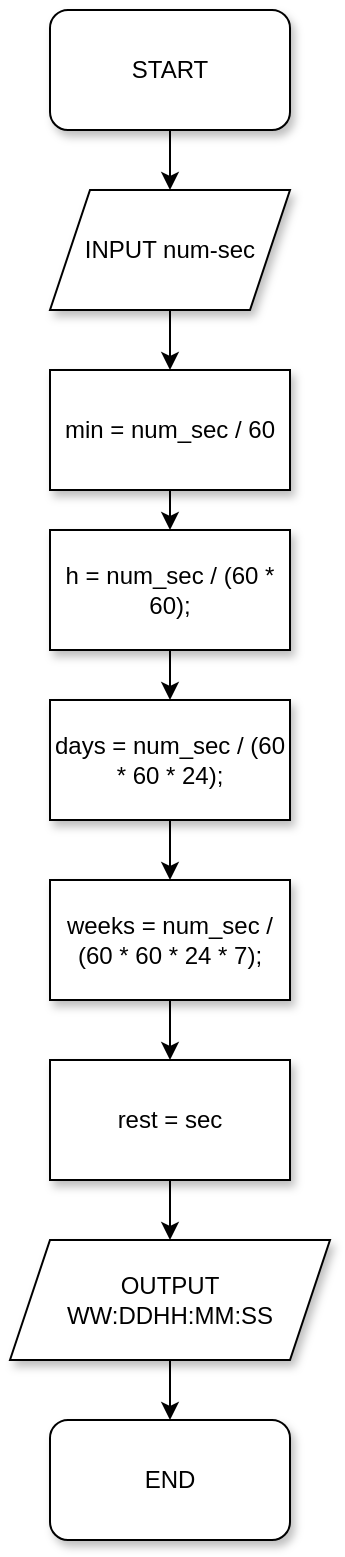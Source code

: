 <mxfile>
    <diagram id="8G_vYXlqRbvo3Z48Ug5y" name="Seconds">
        <mxGraphModel dx="739" dy="924" grid="1" gridSize="10" guides="1" tooltips="1" connect="1" arrows="1" fold="1" page="1" pageScale="1" pageWidth="827" pageHeight="1169" math="0" shadow="0">
            <root>
                <mxCell id="0"/>
                <mxCell id="1" parent="0"/>
                <mxCell id="43" value="" style="edgeStyle=none;html=1;" parent="1" source="44" target="46" edge="1">
                    <mxGeometry relative="1" as="geometry"/>
                </mxCell>
                <mxCell id="44" value="START" style="rounded=1;whiteSpace=wrap;html=1;shadow=1;" parent="1" vertex="1">
                    <mxGeometry x="300" y="20" width="120" height="60" as="geometry"/>
                </mxCell>
                <mxCell id="45" value="" style="edgeStyle=none;html=1;" parent="1" source="46" target="57" edge="1">
                    <mxGeometry relative="1" as="geometry"/>
                </mxCell>
                <mxCell id="46" value="INPUT num-sec" style="shape=parallelogram;perimeter=parallelogramPerimeter;whiteSpace=wrap;html=1;fixedSize=1;shadow=1;" parent="1" vertex="1">
                    <mxGeometry x="300" y="110" width="120" height="60" as="geometry"/>
                </mxCell>
                <mxCell id="47" value="" style="edgeStyle=none;html=1;" parent="1" source="48" target="50" edge="1">
                    <mxGeometry relative="1" as="geometry"/>
                </mxCell>
                <mxCell id="48" value="days = num_sec / (60 * 60 * 24);" style="rounded=0;whiteSpace=wrap;html=1;shadow=1;" parent="1" vertex="1">
                    <mxGeometry x="300" y="365" width="120" height="60" as="geometry"/>
                </mxCell>
                <mxCell id="49" value="" style="edgeStyle=none;html=1;" parent="1" source="50" target="52" edge="1">
                    <mxGeometry relative="1" as="geometry"/>
                </mxCell>
                <mxCell id="50" value="weeks = num_sec / (60 * 60 * 24 * 7);" style="rounded=0;whiteSpace=wrap;html=1;shadow=1;" parent="1" vertex="1">
                    <mxGeometry x="300" y="455" width="120" height="60" as="geometry"/>
                </mxCell>
                <mxCell id="51" value="" style="edgeStyle=none;html=1;" parent="1" source="52" target="54" edge="1">
                    <mxGeometry relative="1" as="geometry"/>
                </mxCell>
                <mxCell id="52" value="rest = sec" style="whiteSpace=wrap;html=1;rounded=0;shadow=1;" parent="1" vertex="1">
                    <mxGeometry x="300" y="545" width="120" height="60" as="geometry"/>
                </mxCell>
                <mxCell id="53" value="" style="edgeStyle=none;html=1;" parent="1" source="54" target="55" edge="1">
                    <mxGeometry relative="1" as="geometry"/>
                </mxCell>
                <mxCell id="54" value="OUTPUT&lt;br&gt;WW:DDHH:MM:SS" style="shape=parallelogram;perimeter=parallelogramPerimeter;whiteSpace=wrap;html=1;fixedSize=1;shadow=1;" parent="1" vertex="1">
                    <mxGeometry x="280" y="635" width="160" height="60" as="geometry"/>
                </mxCell>
                <mxCell id="55" value="END" style="rounded=1;whiteSpace=wrap;html=1;shadow=1;" parent="1" vertex="1">
                    <mxGeometry x="300" y="725" width="120" height="60" as="geometry"/>
                </mxCell>
                <mxCell id="56" value="" style="edgeStyle=none;html=1;" parent="1" source="57" target="59" edge="1">
                    <mxGeometry relative="1" as="geometry"/>
                </mxCell>
                <mxCell id="57" value="min = num_sec / 60" style="rounded=0;whiteSpace=wrap;html=1;shadow=1;" parent="1" vertex="1">
                    <mxGeometry x="300" y="200" width="120" height="60" as="geometry"/>
                </mxCell>
                <mxCell id="58" style="edgeStyle=none;html=1;exitX=0.5;exitY=1;exitDx=0;exitDy=0;entryX=0.5;entryY=0;entryDx=0;entryDy=0;" parent="1" source="59" target="48" edge="1">
                    <mxGeometry relative="1" as="geometry"/>
                </mxCell>
                <mxCell id="59" value="&lt;div&gt;h = num_sec / (60 * 60);&lt;/div&gt;" style="whiteSpace=wrap;html=1;rounded=0;shadow=1;" parent="1" vertex="1">
                    <mxGeometry x="300" y="280" width="120" height="60" as="geometry"/>
                </mxCell>
            </root>
        </mxGraphModel>
    </diagram>
    <diagram name="Bankomat" id="nQ5wcYC22-5y_1EbGGsq">
        <mxGraphModel dx="1368" dy="729" grid="1" gridSize="10" guides="1" tooltips="1" connect="1" arrows="1" fold="1" page="1" pageScale="1" pageWidth="827" pageHeight="1169" math="0" shadow="0">
            <root>
                <mxCell id="8v0-QopsiBhk3ZWOKwfA-0"/>
                <mxCell id="8v0-QopsiBhk3ZWOKwfA-1" parent="8v0-QopsiBhk3ZWOKwfA-0"/>
                <mxCell id="8v0-QopsiBhk3ZWOKwfA-2" value="" style="edgeStyle=none;html=1;" parent="8v0-QopsiBhk3ZWOKwfA-1" source="8v0-QopsiBhk3ZWOKwfA-3" target="8v0-QopsiBhk3ZWOKwfA-5" edge="1">
                    <mxGeometry relative="1" as="geometry"/>
                </mxCell>
                <mxCell id="8v0-QopsiBhk3ZWOKwfA-3" value="START" style="rounded=1;whiteSpace=wrap;html=1;shadow=1;" parent="8v0-QopsiBhk3ZWOKwfA-1" vertex="1">
                    <mxGeometry x="300" y="20" width="120" height="60" as="geometry"/>
                </mxCell>
                <mxCell id="lT7gBd4ZMB-YCuflQfpP-1" style="edgeStyle=none;html=1;exitX=0.5;exitY=1;exitDx=0;exitDy=0;entryX=0.5;entryY=0;entryDx=0;entryDy=0;" parent="8v0-QopsiBhk3ZWOKwfA-1" source="8v0-QopsiBhk3ZWOKwfA-5" target="lT7gBd4ZMB-YCuflQfpP-0" edge="1">
                    <mxGeometry relative="1" as="geometry"/>
                </mxCell>
                <mxCell id="8v0-QopsiBhk3ZWOKwfA-5" value="INPUT num" style="shape=parallelogram;perimeter=parallelogramPerimeter;whiteSpace=wrap;html=1;fixedSize=1;shadow=1;" parent="8v0-QopsiBhk3ZWOKwfA-1" vertex="1">
                    <mxGeometry x="300" y="110" width="120" height="60" as="geometry"/>
                </mxCell>
                <mxCell id="8v0-QopsiBhk3ZWOKwfA-6" value="" style="edgeStyle=none;html=1;" parent="8v0-QopsiBhk3ZWOKwfA-1" source="8v0-QopsiBhk3ZWOKwfA-7" target="8v0-QopsiBhk3ZWOKwfA-9" edge="1">
                    <mxGeometry relative="1" as="geometry"/>
                </mxCell>
                <mxCell id="8v0-QopsiBhk3ZWOKwfA-7" value="count20 = rest / 20" style="rounded=0;whiteSpace=wrap;html=1;shadow=1;" parent="8v0-QopsiBhk3ZWOKwfA-1" vertex="1">
                    <mxGeometry x="300" y="485" width="120" height="60" as="geometry"/>
                </mxCell>
                <mxCell id="8v0-QopsiBhk3ZWOKwfA-8" value="" style="edgeStyle=none;html=1;" parent="8v0-QopsiBhk3ZWOKwfA-1" source="8v0-QopsiBhk3ZWOKwfA-9" edge="1">
                    <mxGeometry relative="1" as="geometry">
                        <mxPoint x="360" y="665" as="targetPoint"/>
                    </mxGeometry>
                </mxCell>
                <mxCell id="8v0-QopsiBhk3ZWOKwfA-9" value="count10 = rest / 10" style="rounded=0;whiteSpace=wrap;html=1;shadow=1;" parent="8v0-QopsiBhk3ZWOKwfA-1" vertex="1">
                    <mxGeometry x="300" y="575" width="120" height="60" as="geometry"/>
                </mxCell>
                <mxCell id="8v0-QopsiBhk3ZWOKwfA-10" value="" style="edgeStyle=none;html=1;" parent="8v0-QopsiBhk3ZWOKwfA-1" target="8v0-QopsiBhk3ZWOKwfA-12" edge="1">
                    <mxGeometry relative="1" as="geometry">
                        <mxPoint x="360" y="725" as="sourcePoint"/>
                    </mxGeometry>
                </mxCell>
                <mxCell id="8v0-QopsiBhk3ZWOKwfA-11" value="" style="edgeStyle=none;html=1;" parent="8v0-QopsiBhk3ZWOKwfA-1" source="8v0-QopsiBhk3ZWOKwfA-12" target="8v0-QopsiBhk3ZWOKwfA-13" edge="1">
                    <mxGeometry relative="1" as="geometry"/>
                </mxCell>
                <mxCell id="8v0-QopsiBhk3ZWOKwfA-12" value="OUTPUT&lt;br&gt;count100, 50, 20, 10" style="shape=parallelogram;perimeter=parallelogramPerimeter;whiteSpace=wrap;html=1;fixedSize=1;shadow=1;" parent="8v0-QopsiBhk3ZWOKwfA-1" vertex="1">
                    <mxGeometry x="280" y="670" width="160" height="60" as="geometry"/>
                </mxCell>
                <mxCell id="8v0-QopsiBhk3ZWOKwfA-13" value="END" style="rounded=1;whiteSpace=wrap;html=1;shadow=1;" parent="8v0-QopsiBhk3ZWOKwfA-1" vertex="1">
                    <mxGeometry x="300" y="760" width="120" height="60" as="geometry"/>
                </mxCell>
                <mxCell id="8v0-QopsiBhk3ZWOKwfA-14" value="" style="edgeStyle=none;html=1;" parent="8v0-QopsiBhk3ZWOKwfA-1" source="8v0-QopsiBhk3ZWOKwfA-15" target="8v0-QopsiBhk3ZWOKwfA-17" edge="1">
                    <mxGeometry relative="1" as="geometry"/>
                </mxCell>
                <mxCell id="8v0-QopsiBhk3ZWOKwfA-15" value="count100 = num / 100" style="rounded=0;whiteSpace=wrap;html=1;shadow=1;" parent="8v0-QopsiBhk3ZWOKwfA-1" vertex="1">
                    <mxGeometry x="300" y="320" width="120" height="60" as="geometry"/>
                </mxCell>
                <mxCell id="8v0-QopsiBhk3ZWOKwfA-16" style="edgeStyle=none;html=1;exitX=0.5;exitY=1;exitDx=0;exitDy=0;entryX=0.5;entryY=0;entryDx=0;entryDy=0;" parent="8v0-QopsiBhk3ZWOKwfA-1" source="8v0-QopsiBhk3ZWOKwfA-17" target="8v0-QopsiBhk3ZWOKwfA-7" edge="1">
                    <mxGeometry relative="1" as="geometry"/>
                </mxCell>
                <mxCell id="8v0-QopsiBhk3ZWOKwfA-17" value="count50 = rest / 50" style="whiteSpace=wrap;html=1;rounded=0;shadow=1;" parent="8v0-QopsiBhk3ZWOKwfA-1" vertex="1">
                    <mxGeometry x="300" y="400" width="120" height="60" as="geometry"/>
                </mxCell>
                <mxCell id="lT7gBd4ZMB-YCuflQfpP-2" style="edgeStyle=none;html=1;exitX=0.5;exitY=1;exitDx=0;exitDy=0;entryX=0.5;entryY=0;entryDx=0;entryDy=0;" parent="8v0-QopsiBhk3ZWOKwfA-1" source="lT7gBd4ZMB-YCuflQfpP-0" target="8v0-QopsiBhk3ZWOKwfA-15" edge="1">
                    <mxGeometry relative="1" as="geometry"/>
                </mxCell>
                <mxCell id="lT7gBd4ZMB-YCuflQfpP-6" style="edgeStyle=none;html=1;exitX=1;exitY=0.5;exitDx=0;exitDy=0;entryX=0;entryY=0.5;entryDx=0;entryDy=0;" parent="8v0-QopsiBhk3ZWOKwfA-1" source="lT7gBd4ZMB-YCuflQfpP-0" target="lT7gBd4ZMB-YCuflQfpP-5" edge="1">
                    <mxGeometry relative="1" as="geometry"/>
                </mxCell>
                <mxCell id="lT7gBd4ZMB-YCuflQfpP-0" value="IF num / 10&amp;nbsp; = 0" style="rhombus;whiteSpace=wrap;html=1;" parent="8v0-QopsiBhk3ZWOKwfA-1" vertex="1">
                    <mxGeometry x="290" y="210" width="140" height="80" as="geometry"/>
                </mxCell>
                <mxCell id="lT7gBd4ZMB-YCuflQfpP-3" value="true" style="text;html=1;strokeColor=none;fillColor=none;align=center;verticalAlign=middle;whiteSpace=wrap;rounded=0;" parent="8v0-QopsiBhk3ZWOKwfA-1" vertex="1">
                    <mxGeometry x="384" y="280" width="60" height="30" as="geometry"/>
                </mxCell>
                <mxCell id="lT7gBd4ZMB-YCuflQfpP-7" style="edgeStyle=none;html=1;exitX=0.5;exitY=0;exitDx=0;exitDy=0;entryX=1;entryY=0.5;entryDx=0;entryDy=0;" parent="8v0-QopsiBhk3ZWOKwfA-1" source="lT7gBd4ZMB-YCuflQfpP-5" target="8v0-QopsiBhk3ZWOKwfA-5" edge="1">
                    <mxGeometry relative="1" as="geometry">
                        <Array as="points">
                            <mxPoint x="565" y="140"/>
                        </Array>
                    </mxGeometry>
                </mxCell>
                <mxCell id="lT7gBd4ZMB-YCuflQfpP-5" value="&quot;You can only withdraw a multiple of ten!&quot;" style="shape=trapezoid;perimeter=trapezoidPerimeter;whiteSpace=wrap;html=1;fixedSize=1;" parent="8v0-QopsiBhk3ZWOKwfA-1" vertex="1">
                    <mxGeometry x="480" y="220" width="170" height="60" as="geometry"/>
                </mxCell>
                <mxCell id="lT7gBd4ZMB-YCuflQfpP-8" value="false" style="text;html=1;strokeColor=none;fillColor=none;align=center;verticalAlign=middle;whiteSpace=wrap;rounded=0;" parent="8v0-QopsiBhk3ZWOKwfA-1" vertex="1">
                    <mxGeometry x="430" y="210" width="60" height="30" as="geometry"/>
                </mxCell>
            </root>
        </mxGraphModel>
    </diagram>
    <diagram id="IYTsYrJSbIdw8bL5EFXj" name="Page-3">
        <mxGraphModel dx="739" dy="2093" grid="1" gridSize="10" guides="1" tooltips="1" connect="1" arrows="1" fold="1" page="1" pageScale="1" pageWidth="827" pageHeight="1169" math="0" shadow="0">
            <root>
                <mxCell id="ZNtSFMhWpanOfB1MUBAX-0"/>
                <mxCell id="ZNtSFMhWpanOfB1MUBAX-1" parent="ZNtSFMhWpanOfB1MUBAX-0"/>
                <mxCell id="ZNtSFMhWpanOfB1MUBAX-2" value="" style="edgeStyle=none;html=1;" edge="1" parent="ZNtSFMhWpanOfB1MUBAX-1" source="ZNtSFMhWpanOfB1MUBAX-3" target="ZNtSFMhWpanOfB1MUBAX-6">
                    <mxGeometry relative="1" as="geometry"/>
                </mxCell>
                <mxCell id="ZNtSFMhWpanOfB1MUBAX-3" value="Input" style="rounded=1;whiteSpace=wrap;html=1;fillColor=#a0522d;strokeColor=#6D1F00;fontStyle=0;fontColor=#ffffff;" vertex="1" parent="ZNtSFMhWpanOfB1MUBAX-1">
                    <mxGeometry x="240" y="-240" width="120" height="60" as="geometry"/>
                </mxCell>
                <mxCell id="ZNtSFMhWpanOfB1MUBAX-4" value="" style="edgeStyle=none;html=1;startArrow=none;" edge="1" parent="ZNtSFMhWpanOfB1MUBAX-1" source="ZNtSFMhWpanOfB1MUBAX-33" target="ZNtSFMhWpanOfB1MUBAX-7">
                    <mxGeometry relative="1" as="geometry"/>
                </mxCell>
                <mxCell id="ZNtSFMhWpanOfB1MUBAX-5" value="" style="edgeStyle=none;html=1;" edge="1" parent="ZNtSFMhWpanOfB1MUBAX-1" source="ZNtSFMhWpanOfB1MUBAX-6" target="ZNtSFMhWpanOfB1MUBAX-10">
                    <mxGeometry relative="1" as="geometry"/>
                </mxCell>
                <mxCell id="ZNtSFMhWpanOfB1MUBAX-6" value="X/100=N1+R1" style="whiteSpace=wrap;html=1;rounded=1;fillColor=#e3c800;strokeColor=#B09500;fontColor=#000000;" vertex="1" parent="ZNtSFMhWpanOfB1MUBAX-1">
                    <mxGeometry x="240" y="10" width="120" height="60" as="geometry"/>
                </mxCell>
                <mxCell id="ZNtSFMhWpanOfB1MUBAX-7" value="Output&lt;br&gt;Y1=N100$" style="whiteSpace=wrap;html=1;rounded=1;fillColor=#008a00;fontColor=#ffffff;strokeColor=#005700;" vertex="1" parent="ZNtSFMhWpanOfB1MUBAX-1">
                    <mxGeometry x="960" y="10" width="120" height="60" as="geometry"/>
                </mxCell>
                <mxCell id="ZNtSFMhWpanOfB1MUBAX-8" value="" style="edgeStyle=none;html=1;" edge="1" parent="ZNtSFMhWpanOfB1MUBAX-1" source="ZNtSFMhWpanOfB1MUBAX-10" target="ZNtSFMhWpanOfB1MUBAX-11">
                    <mxGeometry relative="1" as="geometry"/>
                </mxCell>
                <mxCell id="ZNtSFMhWpanOfB1MUBAX-9" value="" style="edgeStyle=none;html=1;" edge="1" parent="ZNtSFMhWpanOfB1MUBAX-1" source="ZNtSFMhWpanOfB1MUBAX-10" target="ZNtSFMhWpanOfB1MUBAX-14">
                    <mxGeometry relative="1" as="geometry"/>
                </mxCell>
                <mxCell id="ZNtSFMhWpanOfB1MUBAX-10" value="R1+Z1/0.5=N2+R2" style="whiteSpace=wrap;html=1;rounded=1;fillColor=#fa6800;fontColor=#000000;strokeColor=#C73500;" vertex="1" parent="ZNtSFMhWpanOfB1MUBAX-1">
                    <mxGeometry x="240" y="310" width="120" height="60" as="geometry"/>
                </mxCell>
                <mxCell id="ZNtSFMhWpanOfB1MUBAX-11" value="Output&lt;br&gt;Y2=N50$" style="whiteSpace=wrap;html=1;rounded=1;fillColor=#008a00;fontColor=#ffffff;strokeColor=#005700;" vertex="1" parent="ZNtSFMhWpanOfB1MUBAX-1">
                    <mxGeometry x="960" y="310" width="120" height="60" as="geometry"/>
                </mxCell>
                <mxCell id="ZNtSFMhWpanOfB1MUBAX-12" value="" style="edgeStyle=none;html=1;" edge="1" parent="ZNtSFMhWpanOfB1MUBAX-1" source="ZNtSFMhWpanOfB1MUBAX-14" target="ZNtSFMhWpanOfB1MUBAX-15">
                    <mxGeometry relative="1" as="geometry"/>
                </mxCell>
                <mxCell id="ZNtSFMhWpanOfB1MUBAX-13" value="" style="edgeStyle=none;html=1;startArrow=none;" edge="1" parent="ZNtSFMhWpanOfB1MUBAX-1" source="ZNtSFMhWpanOfB1MUBAX-26" target="ZNtSFMhWpanOfB1MUBAX-18">
                    <mxGeometry relative="1" as="geometry"/>
                </mxCell>
                <mxCell id="ZNtSFMhWpanOfB1MUBAX-14" value="R2+Z2/0.4=N3+R3" style="whiteSpace=wrap;html=1;rounded=1;fillColor=#f0a30a;fontColor=#000000;strokeColor=#BD7000;" vertex="1" parent="ZNtSFMhWpanOfB1MUBAX-1">
                    <mxGeometry x="240" y="570" width="120" height="60" as="geometry"/>
                </mxCell>
                <mxCell id="ZNtSFMhWpanOfB1MUBAX-15" value="Output&lt;br&gt;Y3 = N20$" style="whiteSpace=wrap;html=1;rounded=1;fillColor=#008a00;fontColor=#ffffff;strokeColor=#005700;" vertex="1" parent="ZNtSFMhWpanOfB1MUBAX-1">
                    <mxGeometry x="960" y="570" width="120" height="60" as="geometry"/>
                </mxCell>
                <mxCell id="ZNtSFMhWpanOfB1MUBAX-16" value="" style="edgeStyle=none;html=1;startArrow=none;" edge="1" parent="ZNtSFMhWpanOfB1MUBAX-1" source="ZNtSFMhWpanOfB1MUBAX-69" target="ZNtSFMhWpanOfB1MUBAX-19">
                    <mxGeometry relative="1" as="geometry"/>
                </mxCell>
                <mxCell id="ZNtSFMhWpanOfB1MUBAX-17" value="" style="edgeStyle=none;html=1;" edge="1" parent="ZNtSFMhWpanOfB1MUBAX-1" source="ZNtSFMhWpanOfB1MUBAX-18" target="ZNtSFMhWpanOfB1MUBAX-21">
                    <mxGeometry relative="1" as="geometry"/>
                </mxCell>
                <mxCell id="ZNtSFMhWpanOfB1MUBAX-18" value="R3+Z3/0.5=N4+R4" style="whiteSpace=wrap;html=1;rounded=1;fillColor=#e3c800;fontColor=#000000;strokeColor=#B09500;" vertex="1" parent="ZNtSFMhWpanOfB1MUBAX-1">
                    <mxGeometry x="240" y="910" width="120" height="60" as="geometry"/>
                </mxCell>
                <mxCell id="ZNtSFMhWpanOfB1MUBAX-19" value="Output&lt;br&gt;Y4=N10$" style="whiteSpace=wrap;html=1;rounded=1;fillColor=#008a00;fontColor=#ffffff;strokeColor=#005700;" vertex="1" parent="ZNtSFMhWpanOfB1MUBAX-1">
                    <mxGeometry x="960" y="910" width="120" height="60" as="geometry"/>
                </mxCell>
                <mxCell id="ZNtSFMhWpanOfB1MUBAX-20" value="" style="edgeStyle=none;html=1;" edge="1" parent="ZNtSFMhWpanOfB1MUBAX-1" source="ZNtSFMhWpanOfB1MUBAX-21" target="ZNtSFMhWpanOfB1MUBAX-22">
                    <mxGeometry relative="1" as="geometry"/>
                </mxCell>
                <mxCell id="ZNtSFMhWpanOfB1MUBAX-21" value="(R4+Z4)*10" style="whiteSpace=wrap;html=1;rounded=1;fillColor=#e3c800;fontColor=#000000;strokeColor=#B09500;" vertex="1" parent="ZNtSFMhWpanOfB1MUBAX-1">
                    <mxGeometry x="240" y="1210" width="120" height="60" as="geometry"/>
                </mxCell>
                <mxCell id="ZNtSFMhWpanOfB1MUBAX-22" value="N$ cant be given out" style="whiteSpace=wrap;html=1;rounded=1;fillColor=#a20025;fontColor=#ffffff;strokeColor=#6F0000;" vertex="1" parent="ZNtSFMhWpanOfB1MUBAX-1">
                    <mxGeometry x="240" y="1420" width="120" height="60" as="geometry"/>
                </mxCell>
                <mxCell id="ZNtSFMhWpanOfB1MUBAX-23" value="" style="edgeStyle=none;html=1;" edge="1" parent="ZNtSFMhWpanOfB1MUBAX-1" source="ZNtSFMhWpanOfB1MUBAX-26" target="ZNtSFMhWpanOfB1MUBAX-25">
                    <mxGeometry relative="1" as="geometry"/>
                </mxCell>
                <mxCell id="ZNtSFMhWpanOfB1MUBAX-24" value="" style="edgeStyle=none;html=1;" edge="1" parent="ZNtSFMhWpanOfB1MUBAX-1" source="ZNtSFMhWpanOfB1MUBAX-25" target="ZNtSFMhWpanOfB1MUBAX-60">
                    <mxGeometry relative="1" as="geometry"/>
                </mxCell>
                <mxCell id="ZNtSFMhWpanOfB1MUBAX-25" value="Else:&lt;br&gt;R*20=N$ cant be given out" style="whiteSpace=wrap;html=1;rounded=1;fillColor=#a20025;fontColor=#ffffff;strokeColor=#6F0000;" vertex="1" parent="ZNtSFMhWpanOfB1MUBAX-1">
                    <mxGeometry y="740" width="120" height="60" as="geometry"/>
                </mxCell>
                <mxCell id="ZNtSFMhWpanOfB1MUBAX-26" value="if 10$ exist" style="rounded=1;whiteSpace=wrap;html=1;fillColor=#e3c800;fontColor=#000000;strokeColor=#B09500;" vertex="1" parent="ZNtSFMhWpanOfB1MUBAX-1">
                    <mxGeometry x="240" y="740" width="120" height="60" as="geometry"/>
                </mxCell>
                <mxCell id="ZNtSFMhWpanOfB1MUBAX-27" value="" style="edgeStyle=none;html=1;endArrow=none;" edge="1" parent="ZNtSFMhWpanOfB1MUBAX-1" source="ZNtSFMhWpanOfB1MUBAX-14" target="ZNtSFMhWpanOfB1MUBAX-26">
                    <mxGeometry relative="1" as="geometry">
                        <mxPoint x="300" y="510" as="sourcePoint"/>
                        <mxPoint x="300" y="590" as="targetPoint"/>
                    </mxGeometry>
                </mxCell>
                <mxCell id="ZNtSFMhWpanOfB1MUBAX-28" style="edgeStyle=none;html=1;exitX=0;exitY=1;exitDx=0;exitDy=0;fontColor=#000000;" edge="1" parent="ZNtSFMhWpanOfB1MUBAX-1" source="ZNtSFMhWpanOfB1MUBAX-29" target="ZNtSFMhWpanOfB1MUBAX-59">
                    <mxGeometry relative="1" as="geometry"/>
                </mxCell>
                <mxCell id="ZNtSFMhWpanOfB1MUBAX-29" value="if 20$ exist" style="rounded=1;whiteSpace=wrap;html=1;fillColor=#f0a30a;fontColor=#000000;strokeColor=#BD7000;" vertex="1" parent="ZNtSFMhWpanOfB1MUBAX-1">
                    <mxGeometry x="460" y="570" width="120" height="60" as="geometry"/>
                </mxCell>
                <mxCell id="ZNtSFMhWpanOfB1MUBAX-30" style="edgeStyle=none;html=1;exitX=0;exitY=1;exitDx=0;exitDy=0;fontColor=#000000;" edge="1" parent="ZNtSFMhWpanOfB1MUBAX-1" source="ZNtSFMhWpanOfB1MUBAX-31" target="ZNtSFMhWpanOfB1MUBAX-45">
                    <mxGeometry relative="1" as="geometry"/>
                </mxCell>
                <mxCell id="ZNtSFMhWpanOfB1MUBAX-31" value="if 50$ exist" style="rounded=1;whiteSpace=wrap;html=1;fillColor=#fa6800;fontColor=#000000;strokeColor=#C73500;" vertex="1" parent="ZNtSFMhWpanOfB1MUBAX-1">
                    <mxGeometry x="460" y="310" width="120" height="60" as="geometry"/>
                </mxCell>
                <mxCell id="ZNtSFMhWpanOfB1MUBAX-32" style="edgeStyle=none;html=1;exitX=0.25;exitY=1;exitDx=0;exitDy=0;entryX=1;entryY=0.25;entryDx=0;entryDy=0;fontColor=#000000;" edge="1" parent="ZNtSFMhWpanOfB1MUBAX-1" source="ZNtSFMhWpanOfB1MUBAX-33" target="ZNtSFMhWpanOfB1MUBAX-43">
                    <mxGeometry relative="1" as="geometry"/>
                </mxCell>
                <mxCell id="ZNtSFMhWpanOfB1MUBAX-33" value="if 100$ exist" style="rounded=1;whiteSpace=wrap;html=1;fillColor=#e3c800;fontColor=#000000;strokeColor=#B09500;" vertex="1" parent="ZNtSFMhWpanOfB1MUBAX-1">
                    <mxGeometry x="460" y="10" width="120" height="60" as="geometry"/>
                </mxCell>
                <mxCell id="ZNtSFMhWpanOfB1MUBAX-34" value="" style="edgeStyle=none;html=1;endArrow=none;" edge="1" parent="ZNtSFMhWpanOfB1MUBAX-1" source="ZNtSFMhWpanOfB1MUBAX-6" target="ZNtSFMhWpanOfB1MUBAX-33">
                    <mxGeometry relative="1" as="geometry">
                        <mxPoint x="360" y="200" as="sourcePoint"/>
                        <mxPoint x="640" y="200" as="targetPoint"/>
                    </mxGeometry>
                </mxCell>
                <mxCell id="ZNtSFMhWpanOfB1MUBAX-35" value="Else" style="text;html=1;strokeColor=none;fillColor=none;align=center;verticalAlign=middle;whiteSpace=wrap;rounded=0;" vertex="1" parent="ZNtSFMhWpanOfB1MUBAX-1">
                    <mxGeometry x="400" y="420" width="60" height="30" as="geometry"/>
                </mxCell>
                <mxCell id="ZNtSFMhWpanOfB1MUBAX-36" value="" style="edgeStyle=none;html=1;" edge="1" parent="ZNtSFMhWpanOfB1MUBAX-1" source="ZNtSFMhWpanOfB1MUBAX-37" target="ZNtSFMhWpanOfB1MUBAX-41">
                    <mxGeometry relative="1" as="geometry"/>
                </mxCell>
                <mxCell id="ZNtSFMhWpanOfB1MUBAX-37" value="e = N1 - Nexist&lt;br&gt;if e &amp;lt;= 0" style="rounded=1;whiteSpace=wrap;html=1;fillColor=#e3c800;fontColor=#000000;strokeColor=#B09500;" vertex="1" parent="ZNtSFMhWpanOfB1MUBAX-1">
                    <mxGeometry x="650" y="10" width="120" height="60" as="geometry"/>
                </mxCell>
                <mxCell id="ZNtSFMhWpanOfB1MUBAX-38" value="N100$ = N1" style="rounded=1;whiteSpace=wrap;html=1;fillColor=#e3c800;fontColor=#000000;strokeColor=#B09500;" vertex="1" parent="ZNtSFMhWpanOfB1MUBAX-1">
                    <mxGeometry x="800" y="10" width="120" height="60" as="geometry"/>
                </mxCell>
                <mxCell id="ZNtSFMhWpanOfB1MUBAX-39" style="edgeStyle=none;html=1;exitX=1;exitY=0.25;exitDx=0;exitDy=0;entryX=0;entryY=1;entryDx=0;entryDy=0;" edge="1" parent="ZNtSFMhWpanOfB1MUBAX-1" source="ZNtSFMhWpanOfB1MUBAX-41" target="ZNtSFMhWpanOfB1MUBAX-7">
                    <mxGeometry relative="1" as="geometry"/>
                </mxCell>
                <mxCell id="ZNtSFMhWpanOfB1MUBAX-40" style="edgeStyle=none;html=1;exitX=0;exitY=0.75;exitDx=0;exitDy=0;entryX=1;entryY=0.5;entryDx=0;entryDy=0;fontColor=#000000;" edge="1" parent="ZNtSFMhWpanOfB1MUBAX-1" source="ZNtSFMhWpanOfB1MUBAX-41" target="ZNtSFMhWpanOfB1MUBAX-64">
                    <mxGeometry relative="1" as="geometry"/>
                </mxCell>
                <mxCell id="ZNtSFMhWpanOfB1MUBAX-41" value="Else:&lt;br&gt;N100$ = Nexist" style="whiteSpace=wrap;html=1;rounded=1;fillColor=#e3c800;fontColor=#000000;strokeColor=#B09500;" vertex="1" parent="ZNtSFMhWpanOfB1MUBAX-1">
                    <mxGeometry x="650" y="150" width="120" height="60" as="geometry"/>
                </mxCell>
                <mxCell id="ZNtSFMhWpanOfB1MUBAX-42" style="edgeStyle=none;html=1;entryX=0.75;entryY=0;entryDx=0;entryDy=0;fontColor=#000000;exitX=0.154;exitY=0.833;exitDx=0;exitDy=0;exitPerimeter=0;" edge="1" parent="ZNtSFMhWpanOfB1MUBAX-1" source="ZNtSFMhWpanOfB1MUBAX-43" target="ZNtSFMhWpanOfB1MUBAX-10">
                    <mxGeometry relative="1" as="geometry"/>
                </mxCell>
                <mxCell id="ZNtSFMhWpanOfB1MUBAX-43" value="Else:&lt;br&gt;Z1=N1" style="rounded=1;whiteSpace=wrap;html=1;fillColor=#e3c800;fontColor=#000000;strokeColor=#B09500;" vertex="1" parent="ZNtSFMhWpanOfB1MUBAX-1">
                    <mxGeometry x="337" y="107" width="120" height="60" as="geometry"/>
                </mxCell>
                <mxCell id="ZNtSFMhWpanOfB1MUBAX-44" style="edgeStyle=none;html=1;entryX=0.672;entryY=0.007;entryDx=0;entryDy=0;entryPerimeter=0;fontColor=#000000;" edge="1" parent="ZNtSFMhWpanOfB1MUBAX-1" source="ZNtSFMhWpanOfB1MUBAX-45" target="ZNtSFMhWpanOfB1MUBAX-14">
                    <mxGeometry relative="1" as="geometry">
                        <Array as="points"/>
                    </mxGeometry>
                </mxCell>
                <mxCell id="ZNtSFMhWpanOfB1MUBAX-45" value="Else:&lt;br&gt;Z2=N2" style="rounded=1;whiteSpace=wrap;html=1;fillColor=#fa6800;fontColor=#000000;strokeColor=#C73500;" vertex="1" parent="ZNtSFMhWpanOfB1MUBAX-1">
                    <mxGeometry x="321" y="381" width="120" height="60" as="geometry"/>
                </mxCell>
                <mxCell id="ZNtSFMhWpanOfB1MUBAX-46" value="" style="edgeStyle=none;html=1;" edge="1" parent="ZNtSFMhWpanOfB1MUBAX-1" source="ZNtSFMhWpanOfB1MUBAX-47" target="ZNtSFMhWpanOfB1MUBAX-51">
                    <mxGeometry relative="1" as="geometry"/>
                </mxCell>
                <mxCell id="ZNtSFMhWpanOfB1MUBAX-47" value="e =&amp;nbsp; N2-Nexist&lt;br&gt;if e &amp;lt;=0" style="rounded=1;whiteSpace=wrap;html=1;fillColor=#fa6800;fontColor=#000000;strokeColor=#C73500;" vertex="1" parent="ZNtSFMhWpanOfB1MUBAX-1">
                    <mxGeometry x="650" y="310" width="120" height="60" as="geometry"/>
                </mxCell>
                <mxCell id="ZNtSFMhWpanOfB1MUBAX-48" value="N50$=N2" style="rounded=1;whiteSpace=wrap;html=1;fillColor=#fa6800;fontColor=#000000;strokeColor=#C73500;" vertex="1" parent="ZNtSFMhWpanOfB1MUBAX-1">
                    <mxGeometry x="800" y="310" width="120" height="60" as="geometry"/>
                </mxCell>
                <mxCell id="ZNtSFMhWpanOfB1MUBAX-49" style="edgeStyle=none;html=1;exitX=1;exitY=0.25;exitDx=0;exitDy=0;entryX=0;entryY=1;entryDx=0;entryDy=0;" edge="1" parent="ZNtSFMhWpanOfB1MUBAX-1" source="ZNtSFMhWpanOfB1MUBAX-51" target="ZNtSFMhWpanOfB1MUBAX-11">
                    <mxGeometry relative="1" as="geometry"/>
                </mxCell>
                <mxCell id="ZNtSFMhWpanOfB1MUBAX-50" style="edgeStyle=none;html=1;exitX=0.25;exitY=1;exitDx=0;exitDy=0;entryX=1;entryY=0.5;entryDx=0;entryDy=0;fontColor=#000000;" edge="1" parent="ZNtSFMhWpanOfB1MUBAX-1" source="ZNtSFMhWpanOfB1MUBAX-51" target="ZNtSFMhWpanOfB1MUBAX-66">
                    <mxGeometry relative="1" as="geometry"/>
                </mxCell>
                <mxCell id="ZNtSFMhWpanOfB1MUBAX-51" value="Else:&lt;br&gt;N50$ = Nexist&lt;br&gt;" style="whiteSpace=wrap;html=1;rounded=1;fillColor=#fa6800;fontColor=#000000;strokeColor=#C73500;" vertex="1" parent="ZNtSFMhWpanOfB1MUBAX-1">
                    <mxGeometry x="650" y="405" width="120" height="60" as="geometry"/>
                </mxCell>
                <mxCell id="ZNtSFMhWpanOfB1MUBAX-52" style="edgeStyle=none;html=1;exitX=0.5;exitY=1;exitDx=0;exitDy=0;entryX=0.5;entryY=0;entryDx=0;entryDy=0;" edge="1" parent="ZNtSFMhWpanOfB1MUBAX-1" source="ZNtSFMhWpanOfB1MUBAX-53" target="ZNtSFMhWpanOfB1MUBAX-57">
                    <mxGeometry relative="1" as="geometry"/>
                </mxCell>
                <mxCell id="ZNtSFMhWpanOfB1MUBAX-53" value="e = N3 - Nexist&lt;br&gt;if e &amp;lt;=0" style="rounded=1;whiteSpace=wrap;html=1;fillColor=#f0a30a;fontColor=#000000;strokeColor=#BD7000;" vertex="1" parent="ZNtSFMhWpanOfB1MUBAX-1">
                    <mxGeometry x="650" y="570" width="120" height="60" as="geometry"/>
                </mxCell>
                <mxCell id="ZNtSFMhWpanOfB1MUBAX-54" value="N20$=N3" style="rounded=1;whiteSpace=wrap;html=1;fillColor=#f0a30a;fontColor=#000000;strokeColor=#BD7000;" vertex="1" parent="ZNtSFMhWpanOfB1MUBAX-1">
                    <mxGeometry x="800" y="570" width="120" height="60" as="geometry"/>
                </mxCell>
                <mxCell id="ZNtSFMhWpanOfB1MUBAX-55" style="edgeStyle=none;html=1;exitX=1;exitY=0.25;exitDx=0;exitDy=0;entryX=0.333;entryY=1.033;entryDx=0;entryDy=0;entryPerimeter=0;" edge="1" parent="ZNtSFMhWpanOfB1MUBAX-1" source="ZNtSFMhWpanOfB1MUBAX-57" target="ZNtSFMhWpanOfB1MUBAX-15">
                    <mxGeometry relative="1" as="geometry"/>
                </mxCell>
                <mxCell id="ZNtSFMhWpanOfB1MUBAX-56" style="edgeStyle=none;html=1;exitX=0.25;exitY=1;exitDx=0;exitDy=0;entryX=1;entryY=0.5;entryDx=0;entryDy=0;fontColor=#000000;" edge="1" parent="ZNtSFMhWpanOfB1MUBAX-1" source="ZNtSFMhWpanOfB1MUBAX-57" target="ZNtSFMhWpanOfB1MUBAX-68">
                    <mxGeometry relative="1" as="geometry"/>
                </mxCell>
                <mxCell id="ZNtSFMhWpanOfB1MUBAX-57" value="Else:&lt;br&gt;N20$ = Nexist" style="rounded=1;whiteSpace=wrap;html=1;fillColor=#f0a30a;fontColor=#000000;strokeColor=#BD7000;" vertex="1" parent="ZNtSFMhWpanOfB1MUBAX-1">
                    <mxGeometry x="650" y="650" width="120" height="60" as="geometry"/>
                </mxCell>
                <mxCell id="ZNtSFMhWpanOfB1MUBAX-58" style="edgeStyle=none;html=1;exitX=0.25;exitY=1;exitDx=0;exitDy=0;fontColor=#000000;" edge="1" parent="ZNtSFMhWpanOfB1MUBAX-1" source="ZNtSFMhWpanOfB1MUBAX-59">
                    <mxGeometry relative="1" as="geometry">
                        <mxPoint x="340.696" y="739.087" as="targetPoint"/>
                    </mxGeometry>
                </mxCell>
                <mxCell id="ZNtSFMhWpanOfB1MUBAX-59" value="Else:&lt;br&gt;Z3=N3" style="rounded=1;whiteSpace=wrap;html=1;fillColor=#f0a30a;fontColor=#000000;strokeColor=#BD7000;" vertex="1" parent="ZNtSFMhWpanOfB1MUBAX-1">
                    <mxGeometry x="332" y="640" width="120" height="60" as="geometry"/>
                </mxCell>
                <mxCell id="ZNtSFMhWpanOfB1MUBAX-60" value="Alert the Bank" style="whiteSpace=wrap;html=1;rounded=1;fillColor=#a20025;fontColor=#ffffff;strokeColor=#6F0000;" vertex="1" parent="ZNtSFMhWpanOfB1MUBAX-1">
                    <mxGeometry y="600" width="120" height="60" as="geometry"/>
                </mxCell>
                <mxCell id="ZNtSFMhWpanOfB1MUBAX-61" style="edgeStyle=none;html=1;exitX=0.5;exitY=1;exitDx=0;exitDy=0;" edge="1" parent="ZNtSFMhWpanOfB1MUBAX-1" source="ZNtSFMhWpanOfB1MUBAX-62">
                    <mxGeometry relative="1" as="geometry">
                        <mxPoint x="60" y="590" as="targetPoint"/>
                    </mxGeometry>
                </mxCell>
                <mxCell id="ZNtSFMhWpanOfB1MUBAX-62" value="If Alert-counter &amp;gt;= 2" style="rounded=1;whiteSpace=wrap;html=1;fillColor=#d80073;strokeColor=#A50040;glass=0;shadow=0;sketch=0;fontColor=#ffffff;" vertex="1" parent="ZNtSFMhWpanOfB1MUBAX-1">
                    <mxGeometry y="405" width="120" height="60" as="geometry"/>
                </mxCell>
                <mxCell id="ZNtSFMhWpanOfB1MUBAX-63" style="edgeStyle=none;html=1;exitX=0;exitY=0.75;exitDx=0;exitDy=0;fontColor=#000000;" edge="1" parent="ZNtSFMhWpanOfB1MUBAX-1" source="ZNtSFMhWpanOfB1MUBAX-64">
                    <mxGeometry relative="1" as="geometry">
                        <mxPoint x="496" y="212" as="targetPoint"/>
                    </mxGeometry>
                </mxCell>
                <mxCell id="ZNtSFMhWpanOfB1MUBAX-64" value="Alert-counter++" style="rounded=1;whiteSpace=wrap;html=1;fillColor=#e3c800;fontColor=#000000;strokeColor=#B09500;" vertex="1" parent="ZNtSFMhWpanOfB1MUBAX-1">
                    <mxGeometry x="519" y="167" width="120" height="60" as="geometry"/>
                </mxCell>
                <mxCell id="ZNtSFMhWpanOfB1MUBAX-65" style="edgeStyle=none;html=1;exitX=0;exitY=0.75;exitDx=0;exitDy=0;fontColor=#000000;" edge="1" parent="ZNtSFMhWpanOfB1MUBAX-1" source="ZNtSFMhWpanOfB1MUBAX-66" target="ZNtSFMhWpanOfB1MUBAX-81">
                    <mxGeometry relative="1" as="geometry"/>
                </mxCell>
                <mxCell id="ZNtSFMhWpanOfB1MUBAX-66" value="Alert-counter++" style="rounded=1;whiteSpace=wrap;html=1;fillColor=#fa6800;fontColor=#000000;strokeColor=#C73500;" vertex="1" parent="ZNtSFMhWpanOfB1MUBAX-1">
                    <mxGeometry x="513" y="453" width="120" height="60" as="geometry"/>
                </mxCell>
                <mxCell id="ZNtSFMhWpanOfB1MUBAX-67" style="edgeStyle=none;html=1;exitX=0.25;exitY=1;exitDx=0;exitDy=0;entryX=1;entryY=0.5;entryDx=0;entryDy=0;fontColor=#000000;" edge="1" parent="ZNtSFMhWpanOfB1MUBAX-1" source="ZNtSFMhWpanOfB1MUBAX-68" target="ZNtSFMhWpanOfB1MUBAX-83">
                    <mxGeometry relative="1" as="geometry"/>
                </mxCell>
                <mxCell id="ZNtSFMhWpanOfB1MUBAX-68" value="Alert-counter++" style="rounded=1;whiteSpace=wrap;html=1;fillColor=#f0a30a;fontColor=#000000;strokeColor=#BD7000;" vertex="1" parent="ZNtSFMhWpanOfB1MUBAX-1">
                    <mxGeometry x="541" y="718" width="120" height="60" as="geometry"/>
                </mxCell>
                <mxCell id="ZNtSFMhWpanOfB1MUBAX-69" value="N10$=N4" style="rounded=1;whiteSpace=wrap;html=1;fillColor=#e3c800;fontColor=#000000;strokeColor=#B09500;" vertex="1" parent="ZNtSFMhWpanOfB1MUBAX-1">
                    <mxGeometry x="791" y="910" width="120" height="60" as="geometry"/>
                </mxCell>
                <mxCell id="ZNtSFMhWpanOfB1MUBAX-70" value="" style="edgeStyle=none;html=1;endArrow=none;" edge="1" parent="ZNtSFMhWpanOfB1MUBAX-1" source="ZNtSFMhWpanOfB1MUBAX-18" target="ZNtSFMhWpanOfB1MUBAX-69">
                    <mxGeometry relative="1" as="geometry">
                        <mxPoint x="360" y="940" as="sourcePoint"/>
                        <mxPoint x="960" y="940" as="targetPoint"/>
                    </mxGeometry>
                </mxCell>
                <mxCell id="ZNtSFMhWpanOfB1MUBAX-71" value="" style="edgeStyle=none;html=1;" edge="1" parent="ZNtSFMhWpanOfB1MUBAX-1" source="ZNtSFMhWpanOfB1MUBAX-72" target="ZNtSFMhWpanOfB1MUBAX-75">
                    <mxGeometry relative="1" as="geometry"/>
                </mxCell>
                <mxCell id="ZNtSFMhWpanOfB1MUBAX-72" value="e=N4 - Nexist&lt;br&gt;if e &amp;lt;=0" style="rounded=1;whiteSpace=wrap;html=1;fillColor=#e3c800;fontColor=#000000;strokeColor=#B09500;" vertex="1" parent="ZNtSFMhWpanOfB1MUBAX-1">
                    <mxGeometry x="500" y="907" width="120" height="60" as="geometry"/>
                </mxCell>
                <mxCell id="ZNtSFMhWpanOfB1MUBAX-73" style="edgeStyle=none;html=1;exitX=1;exitY=0.25;exitDx=0;exitDy=0;entryX=0.25;entryY=1;entryDx=0;entryDy=0;" edge="1" parent="ZNtSFMhWpanOfB1MUBAX-1" source="ZNtSFMhWpanOfB1MUBAX-75" target="ZNtSFMhWpanOfB1MUBAX-19">
                    <mxGeometry relative="1" as="geometry"/>
                </mxCell>
                <mxCell id="ZNtSFMhWpanOfB1MUBAX-74" style="edgeStyle=none;html=1;exitX=0;exitY=1;exitDx=0;exitDy=0;" edge="1" parent="ZNtSFMhWpanOfB1MUBAX-1" source="ZNtSFMhWpanOfB1MUBAX-75" target="ZNtSFMhWpanOfB1MUBAX-77">
                    <mxGeometry relative="1" as="geometry"/>
                </mxCell>
                <mxCell id="ZNtSFMhWpanOfB1MUBAX-75" value="Else:&lt;br&gt;N10$ = Nexist" style="whiteSpace=wrap;html=1;rounded=1;fillColor=#e3c800;fontColor=#000000;strokeColor=#B09500;" vertex="1" parent="ZNtSFMhWpanOfB1MUBAX-1">
                    <mxGeometry x="502" y="1015" width="120" height="60" as="geometry"/>
                </mxCell>
                <mxCell id="ZNtSFMhWpanOfB1MUBAX-76" style="edgeStyle=none;html=1;exitX=0;exitY=1;exitDx=0;exitDy=0;" edge="1" parent="ZNtSFMhWpanOfB1MUBAX-1" source="ZNtSFMhWpanOfB1MUBAX-77" target="ZNtSFMhWpanOfB1MUBAX-21">
                    <mxGeometry relative="1" as="geometry"/>
                </mxCell>
                <mxCell id="ZNtSFMhWpanOfB1MUBAX-77" value="Alert-counter+=2&lt;br&gt;Z4=e" style="rounded=1;whiteSpace=wrap;html=1;fillColor=#e3c800;fontColor=#000000;strokeColor=#B09500;" vertex="1" parent="ZNtSFMhWpanOfB1MUBAX-1">
                    <mxGeometry x="367" y="1113" width="120" height="60" as="geometry"/>
                </mxCell>
                <mxCell id="ZNtSFMhWpanOfB1MUBAX-78" style="edgeStyle=none;html=1;exitX=0.25;exitY=1;exitDx=0;exitDy=0;entryX=0.991;entryY=0.122;entryDx=0;entryDy=0;entryPerimeter=0;fontColor=#000000;" edge="1" parent="ZNtSFMhWpanOfB1MUBAX-1" source="ZNtSFMhWpanOfB1MUBAX-79" target="ZNtSFMhWpanOfB1MUBAX-10">
                    <mxGeometry relative="1" as="geometry"/>
                </mxCell>
                <mxCell id="ZNtSFMhWpanOfB1MUBAX-79" value="Z1=e" style="rounded=1;whiteSpace=wrap;html=1;shadow=0;glass=0;sketch=0;fontColor=#000000;fillColor=#e3c800;strokeColor=#B09500;" vertex="1" parent="ZNtSFMhWpanOfB1MUBAX-1">
                    <mxGeometry x="380" y="195" width="120" height="60" as="geometry"/>
                </mxCell>
                <mxCell id="ZNtSFMhWpanOfB1MUBAX-80" style="edgeStyle=none;html=1;exitX=0;exitY=1;exitDx=0;exitDy=0;entryX=0.991;entryY=0.151;entryDx=0;entryDy=0;entryPerimeter=0;fontColor=#000000;" edge="1" parent="ZNtSFMhWpanOfB1MUBAX-1" source="ZNtSFMhWpanOfB1MUBAX-81" target="ZNtSFMhWpanOfB1MUBAX-14">
                    <mxGeometry relative="1" as="geometry"/>
                </mxCell>
                <mxCell id="ZNtSFMhWpanOfB1MUBAX-81" value="Z2=e" style="rounded=1;whiteSpace=wrap;html=1;shadow=0;glass=0;sketch=0;fontColor=#000000;fillColor=#fa6800;strokeColor=#C73500;" vertex="1" parent="ZNtSFMhWpanOfB1MUBAX-1">
                    <mxGeometry x="380" y="475" width="120" height="60" as="geometry"/>
                </mxCell>
                <mxCell id="ZNtSFMhWpanOfB1MUBAX-82" style="edgeStyle=none;html=1;exitX=0;exitY=0.5;exitDx=0;exitDy=0;entryX=1;entryY=0.75;entryDx=0;entryDy=0;fontColor=#000000;" edge="1" parent="ZNtSFMhWpanOfB1MUBAX-1" source="ZNtSFMhWpanOfB1MUBAX-83" target="ZNtSFMhWpanOfB1MUBAX-26">
                    <mxGeometry relative="1" as="geometry"/>
                </mxCell>
                <mxCell id="ZNtSFMhWpanOfB1MUBAX-83" value="Z3=e" style="rounded=1;whiteSpace=wrap;html=1;shadow=0;glass=0;sketch=0;fontColor=#000000;fillColor=#f0a30a;strokeColor=#BD7000;" vertex="1" parent="ZNtSFMhWpanOfB1MUBAX-1">
                    <mxGeometry x="409" y="755" width="120" height="60" as="geometry"/>
                </mxCell>
            </root>
        </mxGraphModel>
    </diagram>
</mxfile>